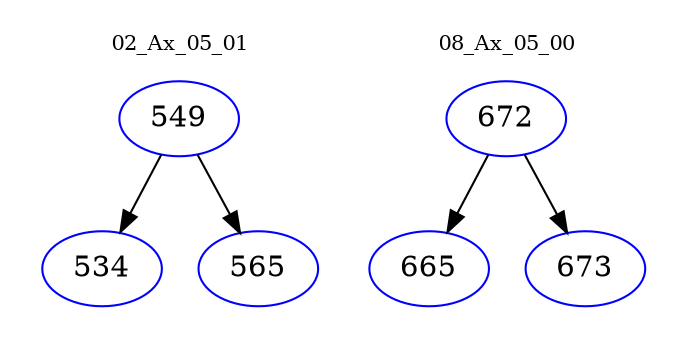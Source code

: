 digraph{
subgraph cluster_0 {
color = white
label = "02_Ax_05_01";
fontsize=10;
T0_549 [label="549", color="blue"]
T0_549 -> T0_534 [color="black"]
T0_534 [label="534", color="blue"]
T0_549 -> T0_565 [color="black"]
T0_565 [label="565", color="blue"]
}
subgraph cluster_1 {
color = white
label = "08_Ax_05_00";
fontsize=10;
T1_672 [label="672", color="blue"]
T1_672 -> T1_665 [color="black"]
T1_665 [label="665", color="blue"]
T1_672 -> T1_673 [color="black"]
T1_673 [label="673", color="blue"]
}
}
